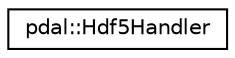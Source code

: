 digraph "Graphical Class Hierarchy"
{
  edge [fontname="Helvetica",fontsize="10",labelfontname="Helvetica",labelfontsize="10"];
  node [fontname="Helvetica",fontsize="10",shape=record];
  rankdir="LR";
  Node1 [label="pdal::Hdf5Handler",height=0.2,width=0.4,color="black", fillcolor="white", style="filled",URL="$classpdal_1_1Hdf5Handler.html"];
}
